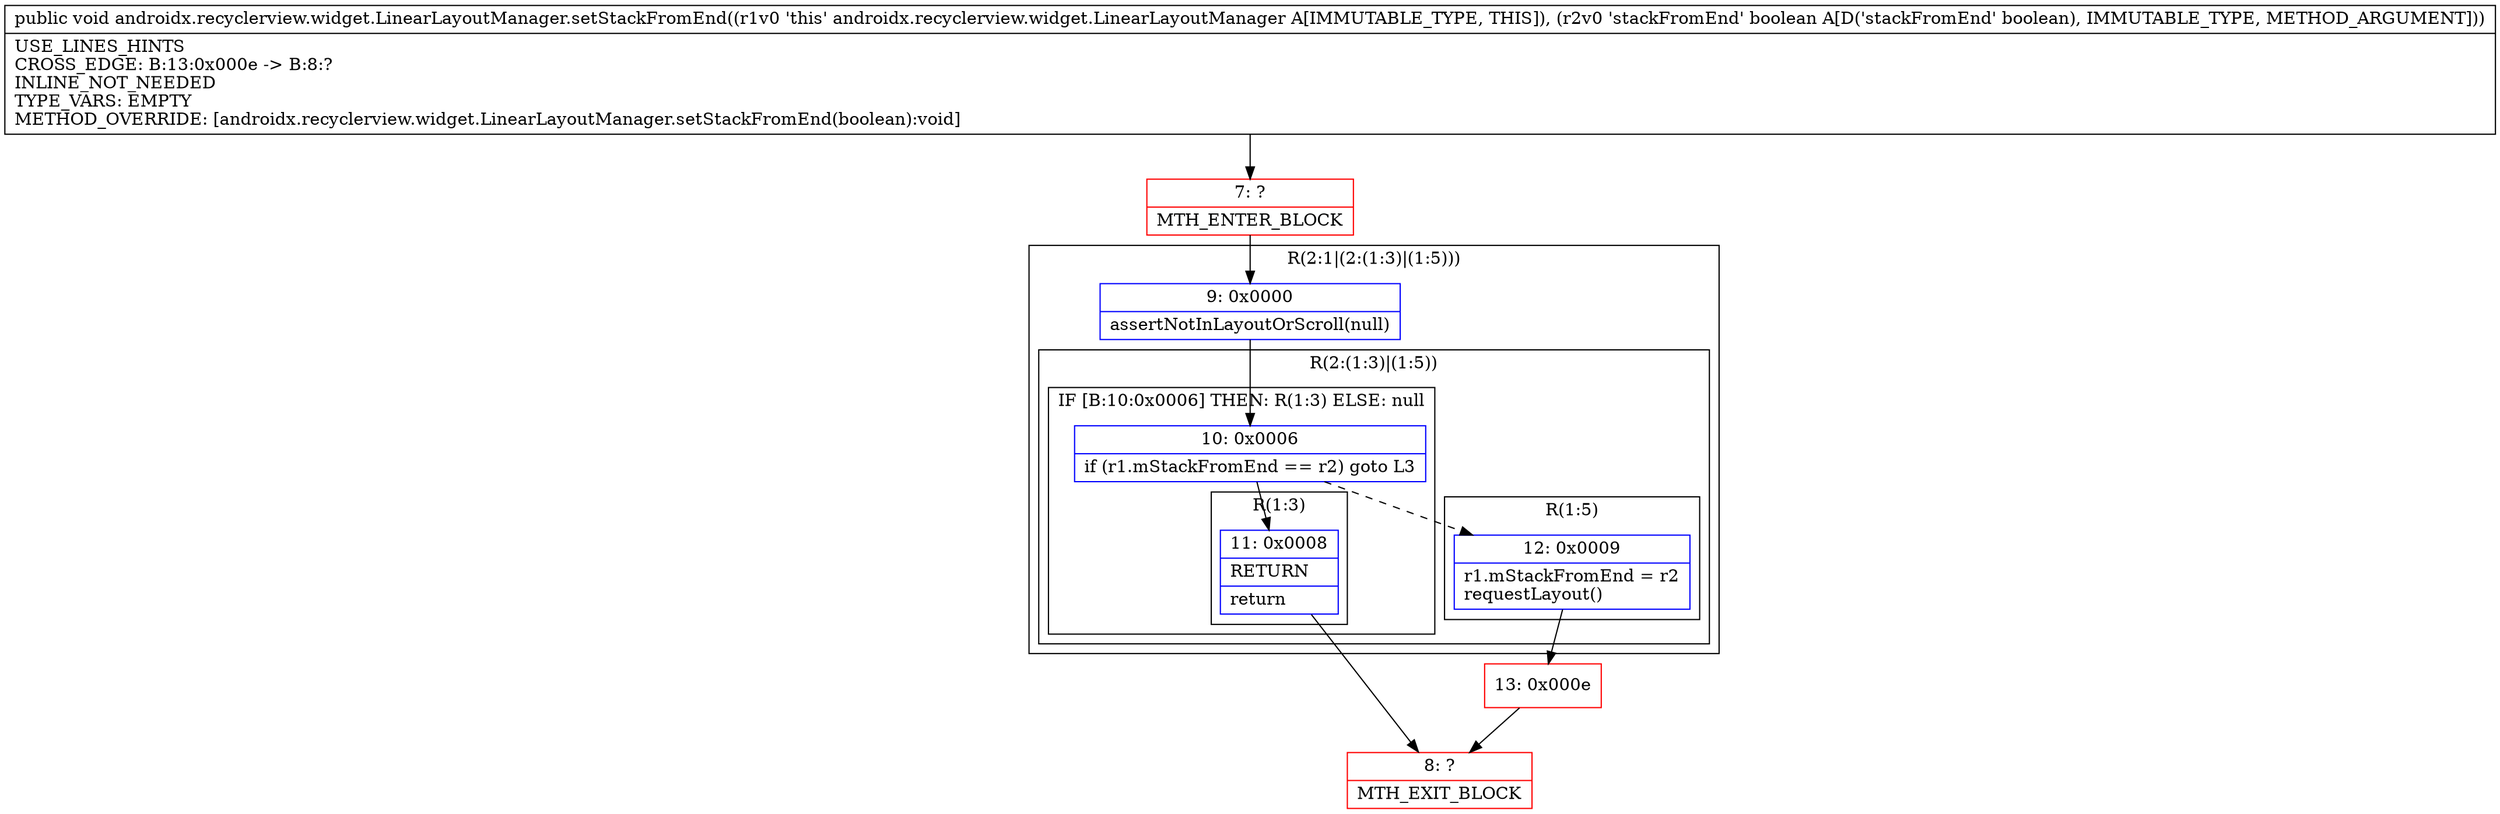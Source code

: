digraph "CFG forandroidx.recyclerview.widget.LinearLayoutManager.setStackFromEnd(Z)V" {
subgraph cluster_Region_1339273677 {
label = "R(2:1|(2:(1:3)|(1:5)))";
node [shape=record,color=blue];
Node_9 [shape=record,label="{9\:\ 0x0000|assertNotInLayoutOrScroll(null)\l}"];
subgraph cluster_Region_1385123564 {
label = "R(2:(1:3)|(1:5))";
node [shape=record,color=blue];
subgraph cluster_IfRegion_781676436 {
label = "IF [B:10:0x0006] THEN: R(1:3) ELSE: null";
node [shape=record,color=blue];
Node_10 [shape=record,label="{10\:\ 0x0006|if (r1.mStackFromEnd == r2) goto L3\l}"];
subgraph cluster_Region_1226890272 {
label = "R(1:3)";
node [shape=record,color=blue];
Node_11 [shape=record,label="{11\:\ 0x0008|RETURN\l|return\l}"];
}
}
subgraph cluster_Region_464474384 {
label = "R(1:5)";
node [shape=record,color=blue];
Node_12 [shape=record,label="{12\:\ 0x0009|r1.mStackFromEnd = r2\lrequestLayout()\l}"];
}
}
}
Node_7 [shape=record,color=red,label="{7\:\ ?|MTH_ENTER_BLOCK\l}"];
Node_8 [shape=record,color=red,label="{8\:\ ?|MTH_EXIT_BLOCK\l}"];
Node_13 [shape=record,color=red,label="{13\:\ 0x000e}"];
MethodNode[shape=record,label="{public void androidx.recyclerview.widget.LinearLayoutManager.setStackFromEnd((r1v0 'this' androidx.recyclerview.widget.LinearLayoutManager A[IMMUTABLE_TYPE, THIS]), (r2v0 'stackFromEnd' boolean A[D('stackFromEnd' boolean), IMMUTABLE_TYPE, METHOD_ARGUMENT]))  | USE_LINES_HINTS\lCROSS_EDGE: B:13:0x000e \-\> B:8:?\lINLINE_NOT_NEEDED\lTYPE_VARS: EMPTY\lMETHOD_OVERRIDE: [androidx.recyclerview.widget.LinearLayoutManager.setStackFromEnd(boolean):void]\l}"];
MethodNode -> Node_7;Node_9 -> Node_10;
Node_10 -> Node_11;
Node_10 -> Node_12[style=dashed];
Node_11 -> Node_8;
Node_12 -> Node_13;
Node_7 -> Node_9;
Node_13 -> Node_8;
}

